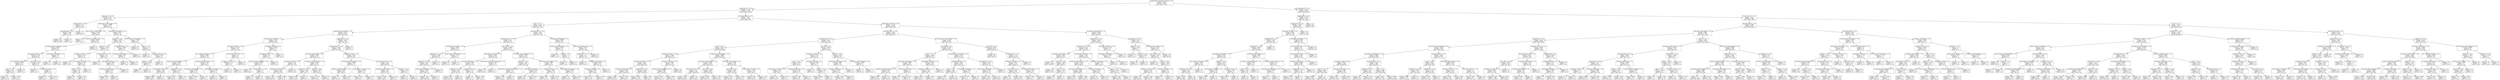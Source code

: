 digraph Tree {
node [shape=box] ;
0 [label="marital-status= Married-civ-spouse <= 0.5\nentropy = 0.7964\nsamples = 32562\nvalue = [24721, 7841]"] ;
1 [label="capital-gain=0 <= 0.5\nentropy = 0.3483\nsamples = 17586\nvalue = [16437, 1149]"] ;
0 -> 1 [labeldistance=2.5, labelangle=45, headlabel="True"] ;
2 [label="capital-gain=1 <= 0.5\nentropy = 0.6987\nsamples = 371\nvalue = [70, 301]"] ;
1 -> 2 ;
3 [label="capital-gain=6 <= 0.5\nentropy = 0.172\nsamples = 234\nvalue = [6, 228]"] ;
2 -> 3 ;
4 [label="relationship=NA <= 0.5\nentropy = 0.0405\nsamples = 229\nvalue = [1, 228]"] ;
3 -> 4 ;
5 [label="entropy = 0.0\nsamples = 228\nvalue = [0, 228]"] ;
4 -> 5 ;
6 [label="entropy = 0.0\nsamples = 1\nvalue = [1, 0]"] ;
4 -> 6 ;
7 [label="entropy = 0.0\nsamples = 5\nvalue = [5, 0]"] ;
3 -> 7 ;
8 [label="relationship= Not-in-family <= 0.5\nentropy = 0.9969\nsamples = 137\nvalue = [64, 73]"] ;
2 -> 8 ;
9 [label="native-country= United-States <= 0.5\nentropy = 0.9652\nsamples = 64\nvalue = [39, 25]"] ;
8 -> 9 ;
10 [label="entropy = 0.0\nsamples = 5\nvalue = [0, 5]"] ;
9 -> 10 ;
11 [label="workclass= Self-emp-not-inc <= 0.5\nentropy = 0.9238\nsamples = 59\nvalue = [39, 20]"] ;
9 -> 11 ;
12 [label="occupation= Exec-managerial <= 0.5\nentropy = 0.8524\nsamples = 54\nvalue = [39, 15]"] ;
11 -> 12 ;
13 [label="education= Masters <= 0.5\nentropy = 0.7383\nsamples = 48\nvalue = [38, 10]"] ;
12 -> 13 ;
14 [label="race= Asian-Pac-Islander <= 0.5\nentropy = 0.5436\nsamples = 40\nvalue = [35, 5]"] ;
13 -> 14 ;
15 [label="age=2 <= 0.5\nentropy = 0.4771\nsamples = 39\nvalue = [35, 4]"] ;
14 -> 15 ;
16 [label="entropy = 0.0\nsamples = 21\nvalue = [21, 0]"] ;
15 -> 16 ;
17 [label="entropy = 0.7642\nsamples = 18\nvalue = [14, 4]"] ;
15 -> 17 ;
18 [label="entropy = 0.0\nsamples = 1\nvalue = [0, 1]"] ;
14 -> 18 ;
19 [label="race= White <= 0.5\nentropy = 0.9544\nsamples = 8\nvalue = [3, 5]"] ;
13 -> 19 ;
20 [label="entropy = 0.0\nsamples = 2\nvalue = [0, 2]"] ;
19 -> 20 ;
21 [label="workclass= Local-gov <= 0.5\nentropy = 1.0\nsamples = 6\nvalue = [3, 3]"] ;
19 -> 21 ;
22 [label="entropy = 0.0\nsamples = 2\nvalue = [2, 0]"] ;
21 -> 22 ;
23 [label="entropy = 0.8113\nsamples = 4\nvalue = [1, 3]"] ;
21 -> 23 ;
24 [label="relationship= Unmarried <= 0.5\nentropy = 0.65\nsamples = 6\nvalue = [1, 5]"] ;
12 -> 24 ;
25 [label="entropy = 0.0\nsamples = 1\nvalue = [1, 0]"] ;
24 -> 25 ;
26 [label="entropy = 0.0\nsamples = 5\nvalue = [0, 5]"] ;
24 -> 26 ;
27 [label="entropy = 0.0\nsamples = 5\nvalue = [0, 5]"] ;
11 -> 27 ;
28 [label="occupation= Adm-clerical <= 0.5\nentropy = 0.9272\nsamples = 73\nvalue = [25, 48]"] ;
8 -> 28 ;
29 [label="fnlwgt=0 <= 0.5\nentropy = 0.8366\nsamples = 60\nvalue = [16, 44]"] ;
28 -> 29 ;
30 [label="fnlwgt=2 <= 0.5\nentropy = 0.7444\nsamples = 52\nvalue = [11, 41]"] ;
29 -> 30 ;
31 [label="workclass= Private <= 0.5\nentropy = 0.5714\nsamples = 37\nvalue = [5, 32]"] ;
30 -> 31 ;
32 [label="entropy = 0.0\nsamples = 12\nvalue = [0, 12]"] ;
31 -> 32 ;
33 [label="native-country= England <= 0.5\nentropy = 0.7219\nsamples = 25\nvalue = [5, 20]"] ;
31 -> 33 ;
34 [label="fnlwgt=1 <= 0.5\nentropy = 0.65\nsamples = 24\nvalue = [4, 20]"] ;
33 -> 34 ;
35 [label="entropy = 0.0\nsamples = 5\nvalue = [0, 5]"] ;
34 -> 35 ;
36 [label="entropy = 0.7425\nsamples = 19\nvalue = [4, 15]"] ;
34 -> 36 ;
37 [label="entropy = 0.0\nsamples = 1\nvalue = [1, 0]"] ;
33 -> 37 ;
38 [label="education-num=2 <= 0.5\nentropy = 0.971\nsamples = 15\nvalue = [6, 9]"] ;
30 -> 38 ;
39 [label="entropy = 0.0\nsamples = 2\nvalue = [2, 0]"] ;
38 -> 39 ;
40 [label="education= Bachelors <= 0.5\nentropy = 0.8905\nsamples = 13\nvalue = [4, 9]"] ;
38 -> 40 ;
41 [label="workclass= Self-emp-not-inc <= 0.5\nentropy = 0.684\nsamples = 11\nvalue = [2, 9]"] ;
40 -> 41 ;
42 [label="entropy = 0.469\nsamples = 10\nvalue = [1, 9]"] ;
41 -> 42 ;
43 [label="entropy = 0.0\nsamples = 1\nvalue = [1, 0]"] ;
41 -> 43 ;
44 [label="entropy = 0.0\nsamples = 2\nvalue = [2, 0]"] ;
40 -> 44 ;
45 [label="occupation= Sales <= 0.5\nentropy = 0.9544\nsamples = 8\nvalue = [5, 3]"] ;
29 -> 45 ;
46 [label="education= Some-college <= 0.5\nentropy = 0.65\nsamples = 6\nvalue = [5, 1]"] ;
45 -> 46 ;
47 [label="entropy = 0.0\nsamples = 5\nvalue = [5, 0]"] ;
46 -> 47 ;
48 [label="entropy = 0.0\nsamples = 1\nvalue = [0, 1]"] ;
46 -> 48 ;
49 [label="entropy = 0.0\nsamples = 2\nvalue = [0, 2]"] ;
45 -> 49 ;
50 [label="marital-status= Never-married <= 0.5\nentropy = 0.8905\nsamples = 13\nvalue = [9, 4]"] ;
28 -> 50 ;
51 [label="entropy = 0.0\nsamples = 5\nvalue = [5, 0]"] ;
50 -> 51 ;
52 [label="age=1 <= 0.5\nentropy = 1.0\nsamples = 8\nvalue = [4, 4]"] ;
50 -> 52 ;
53 [label="entropy = 0.0\nsamples = 2\nvalue = [2, 0]"] ;
52 -> 53 ;
54 [label="hours-per-week=0 <= 0.5\nentropy = 0.9183\nsamples = 6\nvalue = [2, 4]"] ;
52 -> 54 ;
55 [label="fnlwgt=1 <= 0.5\nentropy = 0.9183\nsamples = 3\nvalue = [2, 1]"] ;
54 -> 55 ;
56 [label="entropy = 0.0\nsamples = 1\nvalue = [0, 1]"] ;
55 -> 56 ;
57 [label="entropy = 0.0\nsamples = 2\nvalue = [2, 0]"] ;
55 -> 57 ;
58 [label="entropy = 0.0\nsamples = 3\nvalue = [0, 3]"] ;
54 -> 58 ;
59 [label="hours-per-week=0 <= 0.5\nentropy = 0.2832\nsamples = 17215\nvalue = [16367, 848]"] ;
1 -> 59 ;
60 [label="age=2 <= 0.5\nentropy = 0.6221\nsamples = 2265\nvalue = [1914, 351]"] ;
59 -> 60 ;
61 [label="relationship= Not-in-family <= 0.5\nentropy = 0.4879\nsamples = 1565\nvalue = [1399, 166]"] ;
60 -> 61 ;
62 [label="marital-status= Widowed <= 0.5\nentropy = 0.2591\nsamples = 549\nvalue = [525, 24]"] ;
61 -> 62 ;
63 [label="education= Masters <= 0.5\nentropy = 0.2216\nsamples = 534\nvalue = [515, 19]"] ;
62 -> 63 ;
64 [label="race= Asian-Pac-Islander <= 0.5\nentropy = 0.1869\nsamples = 526\nvalue = [511, 15]"] ;
63 -> 64 ;
65 [label="occupation= Exec-managerial <= 0.5\nentropy = 0.1509\nsamples = 507\nvalue = [496, 11]"] ;
64 -> 65 ;
66 [label="native-country= Italy <= 0.5\nentropy = 0.1022\nsamples = 450\nvalue = [444, 6]"] ;
65 -> 66 ;
67 [label="entropy = 0.0882\nsamples = 449\nvalue = [444, 5]"] ;
66 -> 67 ;
68 [label="entropy = 0.0\nsamples = 1\nvalue = [0, 1]"] ;
66 -> 68 ;
69 [label="capital-loss=4 <= 0.5\nentropy = 0.4288\nsamples = 57\nvalue = [52, 5]"] ;
65 -> 69 ;
70 [label="entropy = 0.3712\nsamples = 56\nvalue = [52, 4]"] ;
69 -> 70 ;
71 [label="entropy = 0.0\nsamples = 1\nvalue = [0, 1]"] ;
69 -> 71 ;
72 [label="workclass= Self-emp-not-inc <= 0.5\nentropy = 0.7425\nsamples = 19\nvalue = [15, 4]"] ;
64 -> 72 ;
73 [label="occupation= Prof-specialty <= 0.5\nentropy = 0.5436\nsamples = 16\nvalue = [14, 2]"] ;
72 -> 73 ;
74 [label="entropy = 0.3534\nsamples = 15\nvalue = [14, 1]"] ;
73 -> 74 ;
75 [label="entropy = 0.0\nsamples = 1\nvalue = [0, 1]"] ;
73 -> 75 ;
76 [label="relationship= Own-child <= 0.5\nentropy = 0.9183\nsamples = 3\nvalue = [1, 2]"] ;
72 -> 76 ;
77 [label="entropy = 0.0\nsamples = 2\nvalue = [0, 2]"] ;
76 -> 77 ;
78 [label="entropy = 0.0\nsamples = 1\nvalue = [1, 0]"] ;
76 -> 78 ;
79 [label="marital-status= Divorced <= 0.5\nentropy = 1.0\nsamples = 8\nvalue = [4, 4]"] ;
63 -> 79 ;
80 [label="occupation= Sales <= 0.5\nentropy = 0.7219\nsamples = 5\nvalue = [4, 1]"] ;
79 -> 80 ;
81 [label="entropy = 0.0\nsamples = 4\nvalue = [4, 0]"] ;
80 -> 81 ;
82 [label="entropy = 0.0\nsamples = 1\nvalue = [0, 1]"] ;
80 -> 82 ;
83 [label="entropy = 0.0\nsamples = 3\nvalue = [0, 3]"] ;
79 -> 83 ;
84 [label="education= Bachelors <= 0.5\nentropy = 0.9183\nsamples = 15\nvalue = [10, 5]"] ;
62 -> 84 ;
85 [label="occupation= Sales <= 0.5\nentropy = 0.65\nsamples = 12\nvalue = [10, 2]"] ;
84 -> 85 ;
86 [label="occupation= Exec-managerial <= 0.5\nentropy = 0.4395\nsamples = 11\nvalue = [10, 1]"] ;
85 -> 86 ;
87 [label="entropy = 0.0\nsamples = 9\nvalue = [9, 0]"] ;
86 -> 87 ;
88 [label="education-num=2 <= 0.5\nentropy = 1.0\nsamples = 2\nvalue = [1, 1]"] ;
86 -> 88 ;
89 [label="entropy = 0.0\nsamples = 1\nvalue = [0, 1]"] ;
88 -> 89 ;
90 [label="entropy = 0.0\nsamples = 1\nvalue = [1, 0]"] ;
88 -> 90 ;
91 [label="entropy = 0.0\nsamples = 1\nvalue = [0, 1]"] ;
85 -> 91 ;
92 [label="entropy = 0.0\nsamples = 3\nvalue = [0, 3]"] ;
84 -> 92 ;
93 [label="capital-loss=5 <= 0.5\nentropy = 0.5836\nsamples = 1016\nvalue = [874, 142]"] ;
61 -> 93 ;
94 [label="education-num=1 <= 0.5\nentropy = 0.5678\nsamples = 1009\nvalue = [874, 135]"] ;
93 -> 94 ;
95 [label="education= Some-college <= 0.5\nentropy = 0.658\nsamples = 670\nvalue = [556, 114]"] ;
94 -> 95 ;
96 [label="workclass= State-gov <= 0.5\nentropy = 0.744\nsamples = 478\nvalue = [377, 101]"] ;
95 -> 96 ;
97 [label="education= Doctorate <= 0.5\nentropy = 0.7646\nsamples = 454\nvalue = [353, 101]"] ;
96 -> 97 ;
98 [label="entropy = 0.7416\nsamples = 438\nvalue = [346, 92]"] ;
97 -> 98 ;
99 [label="entropy = 0.9887\nsamples = 16\nvalue = [7, 9]"] ;
97 -> 99 ;
100 [label="entropy = 0.0\nsamples = 24\nvalue = [24, 0]"] ;
96 -> 100 ;
101 [label="occupation= Exec-managerial <= 0.5\nentropy = 0.3573\nsamples = 192\nvalue = [179, 13]"] ;
95 -> 101 ;
102 [label="capital-loss=4 <= 0.5\nentropy = 0.2592\nsamples = 160\nvalue = [153, 7]"] ;
101 -> 102 ;
103 [label="entropy = 0.2318\nsamples = 159\nvalue = [153, 6]"] ;
102 -> 103 ;
104 [label="entropy = 0.0\nsamples = 1\nvalue = [0, 1]"] ;
102 -> 104 ;
105 [label="fnlwgt=4 <= 0.5\nentropy = 0.6962\nsamples = 32\nvalue = [26, 6]"] ;
101 -> 105 ;
106 [label="entropy = 0.6374\nsamples = 31\nvalue = [26, 5]"] ;
105 -> 106 ;
107 [label="entropy = 0.0\nsamples = 1\nvalue = [0, 1]"] ;
105 -> 107 ;
108 [label="workclass= Private <= 0.5\nentropy = 0.3351\nsamples = 339\nvalue = [318, 21]"] ;
94 -> 108 ;
109 [label="occupation= Exec-managerial <= 0.5\nentropy = 0.5965\nsamples = 76\nvalue = [65, 11]"] ;
108 -> 109 ;
110 [label="workclass= Self-emp-not-inc <= 0.5\nentropy = 0.4489\nsamples = 64\nvalue = [58, 6]"] ;
109 -> 110 ;
111 [label="entropy = 0.0\nsamples = 27\nvalue = [27, 0]"] ;
110 -> 111 ;
112 [label="entropy = 0.6395\nsamples = 37\nvalue = [31, 6]"] ;
110 -> 112 ;
113 [label="marital-status= Divorced <= 0.5\nentropy = 0.9799\nsamples = 12\nvalue = [7, 5]"] ;
109 -> 113 ;
114 [label="entropy = 0.8113\nsamples = 8\nvalue = [6, 2]"] ;
113 -> 114 ;
115 [label="entropy = 0.8113\nsamples = 4\nvalue = [1, 3]"] ;
113 -> 115 ;
116 [label="native-country=NA <= 0.5\nentropy = 0.2332\nsamples = 263\nvalue = [253, 10]"] ;
108 -> 116 ;
117 [label="occupation= Prof-specialty <= 0.5\nentropy = 0.217\nsamples = 260\nvalue = [251, 9]"] ;
116 -> 117 ;
118 [label="entropy = 0.2006\nsamples = 256\nvalue = [248, 8]"] ;
117 -> 118 ;
119 [label="entropy = 0.8113\nsamples = 4\nvalue = [3, 1]"] ;
117 -> 119 ;
120 [label="fnlwgt=1 <= 0.5\nentropy = 0.9183\nsamples = 3\nvalue = [2, 1]"] ;
116 -> 120 ;
121 [label="entropy = 0.0\nsamples = 2\nvalue = [2, 0]"] ;
120 -> 121 ;
122 [label="entropy = 0.0\nsamples = 1\nvalue = [0, 1]"] ;
120 -> 122 ;
123 [label="entropy = 0.0\nsamples = 7\nvalue = [0, 7]"] ;
93 -> 123 ;
124 [label="education-num=3 <= 0.5\nentropy = 0.8331\nsamples = 700\nvalue = [515, 185]"] ;
60 -> 124 ;
125 [label="education-num=2 <= 0.5\nentropy = 0.7814\nsamples = 651\nvalue = [500, 151]"] ;
124 -> 125 ;
126 [label="occupation= Tech-support <= 0.5\nentropy = 0.5202\nsamples = 214\nvalue = [189, 25]"] ;
125 -> 126 ;
127 [label="capital-loss=5 <= 0.5\nentropy = 0.4839\nsamples = 210\nvalue = [188, 22]"] ;
126 -> 127 ;
128 [label="capital-loss=4 <= 0.5\nentropy = 0.4567\nsamples = 208\nvalue = [188, 20]"] ;
127 -> 128 ;
129 [label="native-country= England <= 0.5\nentropy = 0.4424\nsamples = 207\nvalue = [188, 19]"] ;
128 -> 129 ;
130 [label="entropy = 0.4277\nsamples = 206\nvalue = [188, 18]"] ;
129 -> 130 ;
131 [label="entropy = 0.0\nsamples = 1\nvalue = [0, 1]"] ;
129 -> 131 ;
132 [label="entropy = 0.0\nsamples = 1\nvalue = [0, 1]"] ;
128 -> 132 ;
133 [label="entropy = 0.0\nsamples = 2\nvalue = [0, 2]"] ;
127 -> 133 ;
134 [label="marital-status= Never-married <= 0.5\nentropy = 0.8113\nsamples = 4\nvalue = [1, 3]"] ;
126 -> 134 ;
135 [label="entropy = 0.0\nsamples = 3\nvalue = [0, 3]"] ;
134 -> 135 ;
136 [label="entropy = 0.0\nsamples = 1\nvalue = [1, 0]"] ;
134 -> 136 ;
137 [label="sex= Female <= 0.5\nentropy = 0.8666\nsamples = 437\nvalue = [311, 126]"] ;
125 -> 137 ;
138 [label="relationship= Own-child <= 0.5\nentropy = 0.9447\nsamples = 229\nvalue = [146, 83]"] ;
137 -> 138 ;
139 [label="workclass= Federal-gov <= 0.5\nentropy = 0.9615\nsamples = 213\nvalue = [131, 82]"] ;
138 -> 139 ;
140 [label="capital-loss=5 <= 0.5\nentropy = 0.9453\nsamples = 201\nvalue = [128, 73]"] ;
139 -> 140 ;
141 [label="entropy = 0.9372\nsamples = 198\nvalue = [128, 70]"] ;
140 -> 141 ;
142 [label="entropy = 0.0\nsamples = 3\nvalue = [0, 3]"] ;
140 -> 142 ;
143 [label="capital-loss=0 <= 0.5\nentropy = 0.8113\nsamples = 12\nvalue = [3, 9]"] ;
139 -> 143 ;
144 [label="entropy = 0.0\nsamples = 2\nvalue = [2, 0]"] ;
143 -> 144 ;
145 [label="entropy = 0.469\nsamples = 10\nvalue = [1, 9]"] ;
143 -> 145 ;
146 [label="marital-status= Married-spouse-absent <= 0.5\nentropy = 0.3373\nsamples = 16\nvalue = [15, 1]"] ;
138 -> 146 ;
147 [label="entropy = 0.0\nsamples = 15\nvalue = [15, 0]"] ;
146 -> 147 ;
148 [label="entropy = 0.0\nsamples = 1\nvalue = [0, 1]"] ;
146 -> 148 ;
149 [label="occupation= Exec-managerial <= 0.5\nentropy = 0.7352\nsamples = 208\nvalue = [165, 43]"] ;
137 -> 149 ;
150 [label="fnlwgt=0 <= 0.5\nentropy = 0.6447\nsamples = 146\nvalue = [122, 24]"] ;
149 -> 150 ;
151 [label="marital-status= Married-spouse-absent <= 0.5\nentropy = 0.715\nsamples = 117\nvalue = [94, 23]"] ;
150 -> 151 ;
152 [label="entropy = 0.7007\nsamples = 116\nvalue = [94, 22]"] ;
151 -> 152 ;
153 [label="entropy = 0.0\nsamples = 1\nvalue = [0, 1]"] ;
151 -> 153 ;
154 [label="workclass= Federal-gov <= 0.5\nentropy = 0.2164\nsamples = 29\nvalue = [28, 1]"] ;
150 -> 154 ;
155 [label="entropy = 0.0\nsamples = 26\nvalue = [26, 0]"] ;
154 -> 155 ;
156 [label="entropy = 0.9183\nsamples = 3\nvalue = [2, 1]"] ;
154 -> 156 ;
157 [label="education= Some-college <= 0.5\nentropy = 0.889\nsamples = 62\nvalue = [43, 19]"] ;
149 -> 157 ;
158 [label="workclass= Private <= 0.5\nentropy = 0.9881\nsamples = 39\nvalue = [22, 17]"] ;
157 -> 158 ;
159 [label="entropy = 0.65\nsamples = 18\nvalue = [15, 3]"] ;
158 -> 159 ;
160 [label="entropy = 0.9183\nsamples = 21\nvalue = [7, 14]"] ;
158 -> 160 ;
161 [label="relationship= Not-in-family <= 0.5\nentropy = 0.4262\nsamples = 23\nvalue = [21, 2]"] ;
157 -> 161 ;
162 [label="entropy = 0.0\nsamples = 10\nvalue = [10, 0]"] ;
161 -> 162 ;
163 [label="entropy = 0.6194\nsamples = 13\nvalue = [11, 2]"] ;
161 -> 163 ;
164 [label="occupation= Prof-specialty <= 0.5\nentropy = 0.8886\nsamples = 49\nvalue = [15, 34]"] ;
124 -> 164 ;
165 [label="workclass= Self-emp-not-inc <= 0.5\nentropy = 0.3534\nsamples = 15\nvalue = [1, 14]"] ;
164 -> 165 ;
166 [label="entropy = 0.0\nsamples = 13\nvalue = [0, 13]"] ;
165 -> 166 ;
167 [label="fnlwgt=1 <= 0.5\nentropy = 1.0\nsamples = 2\nvalue = [1, 1]"] ;
165 -> 167 ;
168 [label="entropy = 0.0\nsamples = 1\nvalue = [1, 0]"] ;
167 -> 168 ;
169 [label="entropy = 0.0\nsamples = 1\nvalue = [0, 1]"] ;
167 -> 169 ;
170 [label="workclass= Self-emp-not-inc <= 0.5\nentropy = 0.9774\nsamples = 34\nvalue = [14, 20]"] ;
164 -> 170 ;
171 [label="capital-loss=0 <= 0.5\nentropy = 1.0\nsamples = 28\nvalue = [14, 14]"] ;
170 -> 171 ;
172 [label="entropy = 0.0\nsamples = 4\nvalue = [0, 4]"] ;
171 -> 172 ;
173 [label="workclass= Federal-gov <= 0.5\nentropy = 0.9799\nsamples = 24\nvalue = [14, 10]"] ;
171 -> 173 ;
174 [label="workclass= State-gov <= 0.5\nentropy = 0.9457\nsamples = 22\nvalue = [14, 8]"] ;
173 -> 174 ;
175 [label="entropy = 0.8113\nsamples = 16\nvalue = [12, 4]"] ;
174 -> 175 ;
176 [label="entropy = 0.9183\nsamples = 6\nvalue = [2, 4]"] ;
174 -> 176 ;
177 [label="entropy = 0.0\nsamples = 2\nvalue = [0, 2]"] ;
173 -> 177 ;
178 [label="entropy = 0.0\nsamples = 6\nvalue = [0, 6]"] ;
170 -> 178 ;
179 [label="relationship= Own-child <= 0.5\nentropy = 0.2104\nsamples = 14950\nvalue = [14453, 497]"] ;
59 -> 179 ;
180 [label="education-num=1 <= 0.5\nentropy = 0.2678\nsamples = 10332\nvalue = [9860, 472]"] ;
179 -> 180 ;
181 [label="education-num=3 <= 0.5\nentropy = 0.3558\nsamples = 5750\nvalue = [5363, 387]"] ;
180 -> 181 ;
182 [label="age=2 <= 0.5\nentropy = 0.3285\nsamples = 5624\nvalue = [5285, 339]"] ;
181 -> 182 ;
183 [label="education= Masters <= 0.5\nentropy = 0.2468\nsamples = 3781\nvalue = [3626, 155]"] ;
182 -> 183 ;
184 [label="education= Bachelors <= 0.5\nentropy = 0.2205\nsamples = 3565\nvalue = [3439, 126]"] ;
183 -> 184 ;
185 [label="workclass= Federal-gov <= 0.5\nentropy = 0.1646\nsamples = 2476\nvalue = [2416, 60]"] ;
184 -> 185 ;
186 [label="entropy = 0.1483\nsamples = 2403\nvalue = [2352, 51]"] ;
185 -> 186 ;
187 [label="entropy = 0.5387\nsamples = 73\nvalue = [64, 9]"] ;
185 -> 187 ;
188 [label="capital-loss=4 <= 0.5\nentropy = 0.3298\nsamples = 1089\nvalue = [1023, 66]"] ;
184 -> 188 ;
189 [label="entropy = 0.3137\nsamples = 1078\nvalue = [1017, 61]"] ;
188 -> 189 ;
190 [label="entropy = 0.994\nsamples = 11\nvalue = [6, 5]"] ;
188 -> 190 ;
191 [label="workclass= State-gov <= 0.5\nentropy = 0.569\nsamples = 216\nvalue = [187, 29]"] ;
183 -> 191 ;
192 [label="occupation= Exec-managerial <= 0.5\nentropy = 0.6306\nsamples = 183\nvalue = [154, 29]"] ;
191 -> 192 ;
193 [label="entropy = 0.5167\nsamples = 147\nvalue = [130, 17]"] ;
192 -> 193 ;
194 [label="entropy = 0.9183\nsamples = 36\nvalue = [24, 12]"] ;
192 -> 194 ;
195 [label="entropy = 0.0\nsamples = 33\nvalue = [33, 0]"] ;
191 -> 195 ;
196 [label="occupation= Exec-managerial <= 0.5\nentropy = 0.4685\nsamples = 1843\nvalue = [1659, 184]"] ;
182 -> 196 ;
197 [label="occupation= Prof-specialty <= 0.5\nentropy = 0.4039\nsamples = 1553\nvalue = [1428, 125]"] ;
196 -> 197 ;
198 [label="education-num=0 <= 0.5\nentropy = 0.317\nsamples = 1150\nvalue = [1084, 66]"] ;
197 -> 198 ;
199 [label="entropy = 0.3478\nsamples = 1012\nvalue = [946, 66]"] ;
198 -> 199 ;
200 [label="entropy = 0.0\nsamples = 138\nvalue = [138, 0]"] ;
198 -> 200 ;
201 [label="sex= Male <= 0.5\nentropy = 0.6008\nsamples = 403\nvalue = [344, 59]"] ;
197 -> 201 ;
202 [label="entropy = 0.4997\nsamples = 282\nvalue = [251, 31]"] ;
201 -> 202 ;
203 [label="entropy = 0.7805\nsamples = 121\nvalue = [93, 28]"] ;
201 -> 203 ;
204 [label="education= Some-college <= 0.5\nentropy = 0.7288\nsamples = 290\nvalue = [231, 59]"] ;
196 -> 204 ;
205 [label="sex= Male <= 0.5\nentropy = 0.8461\nsamples = 183\nvalue = [133, 50]"] ;
204 -> 205 ;
206 [label="entropy = 0.7181\nsamples = 106\nvalue = [85, 21]"] ;
205 -> 206 ;
207 [label="entropy = 0.9556\nsamples = 77\nvalue = [48, 29]"] ;
205 -> 207 ;
208 [label="marital-status= Divorced <= 0.5\nentropy = 0.4165\nsamples = 107\nvalue = [98, 9]"] ;
204 -> 208 ;
209 [label="entropy = 0.684\nsamples = 44\nvalue = [36, 8]"] ;
208 -> 209 ;
210 [label="entropy = 0.1176\nsamples = 63\nvalue = [62, 1]"] ;
208 -> 210 ;
211 [label="sex= Male <= 0.5\nentropy = 0.9587\nsamples = 126\nvalue = [78, 48]"] ;
181 -> 211 ;
212 [label="workclass= State-gov <= 0.5\nentropy = 0.7793\nsamples = 65\nvalue = [50, 15]"] ;
211 -> 212 ;
213 [label="age=2 <= 0.5\nentropy = 0.6122\nsamples = 53\nvalue = [45, 8]"] ;
212 -> 213 ;
214 [label="marital-status= Divorced <= 0.5\nentropy = 0.2423\nsamples = 25\nvalue = [24, 1]"] ;
213 -> 214 ;
215 [label="entropy = 0.0\nsamples = 18\nvalue = [18, 0]"] ;
214 -> 215 ;
216 [label="entropy = 0.5917\nsamples = 7\nvalue = [6, 1]"] ;
214 -> 216 ;
217 [label="workclass= Federal-gov <= 0.5\nentropy = 0.8113\nsamples = 28\nvalue = [21, 7]"] ;
213 -> 217 ;
218 [label="entropy = 0.7063\nsamples = 26\nvalue = [21, 5]"] ;
217 -> 218 ;
219 [label="entropy = 0.0\nsamples = 2\nvalue = [0, 2]"] ;
217 -> 219 ;
220 [label="education= Doctorate <= 0.5\nentropy = 0.9799\nsamples = 12\nvalue = [5, 7]"] ;
212 -> 220 ;
221 [label="entropy = 0.0\nsamples = 3\nvalue = [3, 0]"] ;
220 -> 221 ;
222 [label="fnlwgt=4 <= 0.5\nentropy = 0.7642\nsamples = 9\nvalue = [2, 7]"] ;
220 -> 222 ;
223 [label="entropy = 0.5436\nsamples = 8\nvalue = [1, 7]"] ;
222 -> 223 ;
224 [label="entropy = 0.0\nsamples = 1\nvalue = [1, 0]"] ;
222 -> 224 ;
225 [label="fnlwgt=2 <= 0.5\nentropy = 0.9951\nsamples = 61\nvalue = [28, 33]"] ;
211 -> 225 ;
226 [label="occupation= Adm-clerical <= 0.5\nentropy = 0.9687\nsamples = 53\nvalue = [21, 32]"] ;
225 -> 226 ;
227 [label="workclass= State-gov <= 0.5\nentropy = 0.9526\nsamples = 51\nvalue = [19, 32]"] ;
226 -> 227 ;
228 [label="entropy = 0.9313\nsamples = 49\nvalue = [17, 32]"] ;
227 -> 228 ;
229 [label="entropy = 0.0\nsamples = 2\nvalue = [2, 0]"] ;
227 -> 229 ;
230 [label="entropy = 0.0\nsamples = 2\nvalue = [2, 0]"] ;
226 -> 230 ;
231 [label="occupation= Exec-managerial <= 0.5\nentropy = 0.5436\nsamples = 8\nvalue = [7, 1]"] ;
225 -> 231 ;
232 [label="entropy = 0.0\nsamples = 7\nvalue = [7, 0]"] ;
231 -> 232 ;
233 [label="entropy = 0.0\nsamples = 1\nvalue = [0, 1]"] ;
231 -> 233 ;
234 [label="marital-status= Never-married <= 0.5\nentropy = 0.1332\nsamples = 4582\nvalue = [4497, 85]"] ;
180 -> 234 ;
235 [label="sex= Female <= 0.5\nentropy = 0.1808\nsamples = 2561\nvalue = [2491, 70]"] ;
234 -> 235 ;
236 [label="age=1 <= 0.5\nentropy = 0.2843\nsamples = 828\nvalue = [787, 41]"] ;
235 -> 236 ;
237 [label="occupation= Tech-support <= 0.5\nentropy = 0.3623\nsamples = 478\nvalue = [445, 33]"] ;
236 -> 237 ;
238 [label="occupation= Machine-op-inspct <= 0.5\nentropy = 0.3414\nsamples = 472\nvalue = [442, 30]"] ;
237 -> 238 ;
239 [label="entropy = 0.3669\nsamples = 427\nvalue = [397, 30]"] ;
238 -> 239 ;
240 [label="entropy = 0.0\nsamples = 45\nvalue = [45, 0]"] ;
238 -> 240 ;
241 [label="marital-status= Divorced <= 0.5\nentropy = 1.0\nsamples = 6\nvalue = [3, 3]"] ;
237 -> 241 ;
242 [label="entropy = 0.0\nsamples = 2\nvalue = [2, 0]"] ;
241 -> 242 ;
243 [label="entropy = 0.8113\nsamples = 4\nvalue = [1, 3]"] ;
241 -> 243 ;
244 [label="relationship= Husband <= 0.5\nentropy = 0.1572\nsamples = 350\nvalue = [342, 8]"] ;
236 -> 244 ;
245 [label="workclass= Local-gov <= 0.5\nentropy = 0.1418\nsamples = 349\nvalue = [342, 7]"] ;
244 -> 245 ;
246 [label="entropy = 0.1119\nsamples = 335\nvalue = [330, 5]"] ;
245 -> 246 ;
247 [label="entropy = 0.5917\nsamples = 14\nvalue = [12, 2]"] ;
245 -> 247 ;
248 [label="entropy = 0.0\nsamples = 1\nvalue = [0, 1]"] ;
244 -> 248 ;
249 [label="occupation= Exec-managerial <= 0.5\nentropy = 0.1227\nsamples = 1733\nvalue = [1704, 29]"] ;
235 -> 249 ;
250 [label="relationship= Wife <= 0.5\nentropy = 0.0929\nsamples = 1601\nvalue = [1582, 19]"] ;
249 -> 250 ;
251 [label="age=1 <= 0.5\nentropy = 0.0851\nsamples = 1595\nvalue = [1578, 17]"] ;
250 -> 251 ;
252 [label="entropy = 0.1171\nsamples = 1077\nvalue = [1060, 17]"] ;
251 -> 252 ;
253 [label="entropy = 0.0\nsamples = 518\nvalue = [518, 0]"] ;
251 -> 253 ;
254 [label="occupation= Craft-repair <= 0.5\nentropy = 0.9183\nsamples = 6\nvalue = [4, 2]"] ;
250 -> 254 ;
255 [label="entropy = 0.7219\nsamples = 5\nvalue = [4, 1]"] ;
254 -> 255 ;
256 [label="entropy = 0.0\nsamples = 1\nvalue = [0, 1]"] ;
254 -> 256 ;
257 [label="capital-loss=4 <= 0.5\nentropy = 0.3871\nsamples = 132\nvalue = [122, 10]"] ;
249 -> 257 ;
258 [label="marital-status= Separated <= 0.5\nentropy = 0.3611\nsamples = 131\nvalue = [122, 9]"] ;
257 -> 258 ;
259 [label="entropy = 0.396\nsamples = 115\nvalue = [106, 9]"] ;
258 -> 259 ;
260 [label="entropy = 0.0\nsamples = 16\nvalue = [16, 0]"] ;
258 -> 260 ;
261 [label="entropy = 0.0\nsamples = 1\nvalue = [0, 1]"] ;
257 -> 261 ;
262 [label="sex= Male <= 0.5\nentropy = 0.0632\nsamples = 2021\nvalue = [2006, 15]"] ;
234 -> 262 ;
263 [label="entropy = 0.0\nsamples = 907\nvalue = [907, 0]"] ;
262 -> 263 ;
264 [label="capital-loss=5 <= 0.5\nentropy = 0.103\nsamples = 1114\nvalue = [1099, 15]"] ;
262 -> 264 ;
265 [label="workclass= State-gov <= 0.5\nentropy = 0.0974\nsamples = 1113\nvalue = [1099, 14]"] ;
264 -> 265 ;
266 [label="race= White <= 0.5\nentropy = 0.087\nsamples = 1097\nvalue = [1085, 12]"] ;
265 -> 266 ;
267 [label="entropy = 0.0\nsamples = 214\nvalue = [214, 0]"] ;
266 -> 267 ;
268 [label="entropy = 0.1037\nsamples = 883\nvalue = [871, 12]"] ;
266 -> 268 ;
269 [label="race= Amer-Indian-Eskimo <= 0.5\nentropy = 0.5436\nsamples = 16\nvalue = [14, 2]"] ;
265 -> 269 ;
270 [label="entropy = 0.3534\nsamples = 15\nvalue = [14, 1]"] ;
269 -> 270 ;
271 [label="entropy = 0.0\nsamples = 1\nvalue = [0, 1]"] ;
269 -> 271 ;
272 [label="entropy = 0.0\nsamples = 1\nvalue = [0, 1]"] ;
264 -> 272 ;
273 [label="occupation= Prof-specialty <= 0.5\nentropy = 0.0485\nsamples = 4618\nvalue = [4593, 25]"] ;
179 -> 273 ;
274 [label="capital-loss=4 <= 0.5\nentropy = 0.0351\nsamples = 4346\nvalue = [4330, 16]"] ;
273 -> 274 ;
275 [label="education-num=2 <= 0.5\nentropy = 0.0314\nsamples = 4336\nvalue = [4322, 14]"] ;
274 -> 275 ;
276 [label="occupation= Adm-clerical <= 0.5\nentropy = 0.0057\nsamples = 2223\nvalue = [2222, 1]"] ;
275 -> 276 ;
277 [label="entropy = 0.0\nsamples = 1956\nvalue = [1956, 0]"] ;
276 -> 277 ;
278 [label="fnlwgt=1 <= 0.5\nentropy = 0.0356\nsamples = 267\nvalue = [266, 1]"] ;
276 -> 278 ;
279 [label="entropy = 0.0\nsamples = 153\nvalue = [153, 0]"] ;
278 -> 279 ;
280 [label="age=1 <= 0.5\nentropy = 0.0725\nsamples = 114\nvalue = [113, 1]"] ;
278 -> 280 ;
281 [label="entropy = 0.0\nsamples = 37\nvalue = [37, 0]"] ;
280 -> 281 ;
282 [label="entropy = 0.1\nsamples = 77\nvalue = [76, 1]"] ;
280 -> 282 ;
283 [label="marital-status= Divorced <= 0.5\nentropy = 0.054\nsamples = 2113\nvalue = [2100, 13]"] ;
275 -> 283 ;
284 [label="occupation= Protective-serv <= 0.5\nentropy = 0.0376\nsamples = 2002\nvalue = [1994, 8]"] ;
283 -> 284 ;
285 [label="education= Some-college <= 0.5\nentropy = 0.0299\nsamples = 1964\nvalue = [1958, 6]"] ;
284 -> 285 ;
286 [label="entropy = 0.078\nsamples = 522\nvalue = [517, 5]"] ;
285 -> 286 ;
287 [label="entropy = 0.0083\nsamples = 1442\nvalue = [1441, 1]"] ;
285 -> 287 ;
288 [label="workclass= Local-gov <= 0.5\nentropy = 0.2975\nsamples = 38\nvalue = [36, 2]"] ;
284 -> 288 ;
289 [label="entropy = 0.0\nsamples = 24\nvalue = [24, 0]"] ;
288 -> 289 ;
290 [label="entropy = 0.5917\nsamples = 14\nvalue = [12, 2]"] ;
288 -> 290 ;
291 [label="workclass= Self-emp-inc <= 0.5\nentropy = 0.265\nsamples = 111\nvalue = [106, 5]"] ;
283 -> 291 ;
292 [label="age=3 <= 0.5\nentropy = 0.2254\nsamples = 110\nvalue = [106, 4]"] ;
291 -> 292 ;
293 [label="entropy = 0.1831\nsamples = 108\nvalue = [105, 3]"] ;
292 -> 293 ;
294 [label="entropy = 1.0\nsamples = 2\nvalue = [1, 1]"] ;
292 -> 294 ;
295 [label="entropy = 0.0\nsamples = 1\nvalue = [0, 1]"] ;
291 -> 295 ;
296 [label="education= Bachelors <= 0.5\nentropy = 0.7219\nsamples = 10\nvalue = [8, 2]"] ;
274 -> 296 ;
297 [label="occupation= Craft-repair <= 0.5\nentropy = 0.5033\nsamples = 9\nvalue = [8, 1]"] ;
296 -> 297 ;
298 [label="entropy = 0.0\nsamples = 8\nvalue = [8, 0]"] ;
297 -> 298 ;
299 [label="entropy = 0.0\nsamples = 1\nvalue = [0, 1]"] ;
297 -> 299 ;
300 [label="entropy = 0.0\nsamples = 1\nvalue = [0, 1]"] ;
296 -> 300 ;
301 [label="capital-loss=0 <= 0.5\nentropy = 0.2097\nsamples = 272\nvalue = [263, 9]"] ;
273 -> 301 ;
302 [label="fnlwgt=1 <= 0.5\nentropy = 0.971\nsamples = 5\nvalue = [3, 2]"] ;
301 -> 302 ;
303 [label="entropy = 0.0\nsamples = 2\nvalue = [2, 0]"] ;
302 -> 303 ;
304 [label="sex= Male <= 0.5\nentropy = 0.9183\nsamples = 3\nvalue = [1, 2]"] ;
302 -> 304 ;
305 [label="entropy = 0.0\nsamples = 2\nvalue = [0, 2]"] ;
304 -> 305 ;
306 [label="entropy = 0.0\nsamples = 1\nvalue = [1, 0]"] ;
304 -> 306 ;
307 [label="education= Some-college <= 0.5\nentropy = 0.1751\nsamples = 267\nvalue = [260, 7]"] ;
301 -> 307 ;
308 [label="race= White <= 0.5\nentropy = 0.2164\nsamples = 203\nvalue = [196, 7]"] ;
307 -> 308 ;
309 [label="entropy = 0.0\nsamples = 41\nvalue = [41, 0]"] ;
308 -> 309 ;
310 [label="age=2 <= 0.5\nentropy = 0.2568\nsamples = 162\nvalue = [155, 7]"] ;
308 -> 310 ;
311 [label="workclass= Private <= 0.5\nentropy = 0.2108\nsamples = 150\nvalue = [145, 5]"] ;
310 -> 311 ;
312 [label="entropy = 0.0\nsamples = 48\nvalue = [48, 0]"] ;
311 -> 312 ;
313 [label="entropy = 0.2822\nsamples = 102\nvalue = [97, 5]"] ;
311 -> 313 ;
314 [label="workclass= Local-gov <= 0.5\nentropy = 0.65\nsamples = 12\nvalue = [10, 2]"] ;
310 -> 314 ;
315 [label="entropy = 0.0\nsamples = 7\nvalue = [7, 0]"] ;
314 -> 315 ;
316 [label="entropy = 0.971\nsamples = 5\nvalue = [3, 2]"] ;
314 -> 316 ;
317 [label="entropy = 0.0\nsamples = 64\nvalue = [64, 0]"] ;
307 -> 317 ;
318 [label="capital-gain=0 <= 0.5\nentropy = 0.9918\nsamples = 14976\nvalue = [8284, 6692]"] ;
0 -> 318 [labeldistance=2.5, labelangle=-45, headlabel="False"] ;
319 [label="capital-gain=3 <= 0.5\nentropy = 0.3468\nsamples = 1278\nvalue = [83, 1195]"] ;
318 -> 319 ;
320 [label="capital-gain=19 <= 0.5\nentropy = 0.4336\nsamples = 931\nvalue = [83, 848]"] ;
319 -> 320 ;
321 [label="education= HS-grad <= 0.5\nentropy = 0.4812\nsamples = 799\nvalue = [83, 716]"] ;
320 -> 321 ;
322 [label="capital-gain=8 <= 0.5\nentropy = 0.4067\nsamples = 615\nvalue = [50, 565]"] ;
321 -> 322 ;
323 [label="capital-gain=2 <= 0.5\nentropy = 0.3962\nsamples = 613\nvalue = [48, 565]"] ;
322 -> 323 ;
324 [label="occupation= Craft-repair <= 0.5\nentropy = 0.3734\nsamples = 597\nvalue = [43, 554]"] ;
323 -> 324 ;
325 [label="native-country= Germany <= 0.5\nentropy = 0.3345\nsamples = 534\nvalue = [33, 501]"] ;
324 -> 325 ;
326 [label="education-num=3 <= 0.5\nentropy = 0.3276\nsamples = 533\nvalue = [32, 501]"] ;
325 -> 326 ;
327 [label="entropy = 0.3456\nsamples = 495\nvalue = [32, 463]"] ;
326 -> 327 ;
328 [label="entropy = 0.0\nsamples = 38\nvalue = [0, 38]"] ;
326 -> 328 ;
329 [label="entropy = 0.0\nsamples = 1\nvalue = [1, 0]"] ;
325 -> 329 ;
330 [label="fnlwgt=0 <= 0.5\nentropy = 0.6313\nsamples = 63\nvalue = [10, 53]"] ;
324 -> 330 ;
331 [label="native-country= Vietnam <= 0.5\nentropy = 0.5033\nsamples = 54\nvalue = [6, 48]"] ;
330 -> 331 ;
332 [label="entropy = 0.4508\nsamples = 53\nvalue = [5, 48]"] ;
331 -> 332 ;
333 [label="entropy = 0.0\nsamples = 1\nvalue = [1, 0]"] ;
331 -> 333 ;
334 [label="education= 10th <= 0.5\nentropy = 0.9911\nsamples = 9\nvalue = [4, 5]"] ;
330 -> 334 ;
335 [label="entropy = 0.9544\nsamples = 8\nvalue = [3, 5]"] ;
334 -> 335 ;
336 [label="entropy = 0.0\nsamples = 1\nvalue = [1, 0]"] ;
334 -> 336 ;
337 [label="education= Some-college <= 0.5\nentropy = 0.896\nsamples = 16\nvalue = [5, 11]"] ;
323 -> 337 ;
338 [label="occupation= Transport-moving <= 0.5\nentropy = 0.684\nsamples = 11\nvalue = [2, 9]"] ;
337 -> 338 ;
339 [label="age=4 <= 0.5\nentropy = 0.469\nsamples = 10\nvalue = [1, 9]"] ;
338 -> 339 ;
340 [label="entropy = 0.0\nsamples = 8\nvalue = [0, 8]"] ;
339 -> 340 ;
341 [label="entropy = 1.0\nsamples = 2\nvalue = [1, 1]"] ;
339 -> 341 ;
342 [label="entropy = 0.0\nsamples = 1\nvalue = [1, 0]"] ;
338 -> 342 ;
343 [label="occupation= Transport-moving <= 0.5\nentropy = 0.971\nsamples = 5\nvalue = [3, 2]"] ;
337 -> 343 ;
344 [label="occupation= Exec-managerial <= 0.5\nentropy = 0.8113\nsamples = 4\nvalue = [3, 1]"] ;
343 -> 344 ;
345 [label="entropy = 0.0\nsamples = 2\nvalue = [2, 0]"] ;
344 -> 345 ;
346 [label="entropy = 1.0\nsamples = 2\nvalue = [1, 1]"] ;
344 -> 346 ;
347 [label="entropy = 0.0\nsamples = 1\nvalue = [0, 1]"] ;
343 -> 347 ;
348 [label="entropy = 0.0\nsamples = 2\nvalue = [2, 0]"] ;
322 -> 348 ;
349 [label="occupation= Adm-clerical <= 0.5\nentropy = 0.6786\nsamples = 184\nvalue = [33, 151]"] ;
321 -> 349 ;
350 [label="native-country= Italy <= 0.5\nentropy = 0.71\nsamples = 170\nvalue = [33, 137]"] ;
349 -> 350 ;
351 [label="native-country= Greece <= 0.5\nentropy = 0.7001\nsamples = 169\nvalue = [32, 137]"] ;
350 -> 351 ;
352 [label="workclass= Self-emp-inc <= 0.5\nentropy = 0.6899\nsamples = 168\nvalue = [31, 137]"] ;
351 -> 352 ;
353 [label="capital-gain=4 <= 0.5\nentropy = 0.7219\nsamples = 155\nvalue = [31, 124]"] ;
352 -> 353 ;
354 [label="entropy = 0.7114\nsamples = 154\nvalue = [30, 124]"] ;
353 -> 354 ;
355 [label="entropy = 0.0\nsamples = 1\nvalue = [1, 0]"] ;
353 -> 355 ;
356 [label="entropy = 0.0\nsamples = 13\nvalue = [0, 13]"] ;
352 -> 356 ;
357 [label="entropy = 0.0\nsamples = 1\nvalue = [1, 0]"] ;
351 -> 357 ;
358 [label="entropy = 0.0\nsamples = 1\nvalue = [1, 0]"] ;
350 -> 358 ;
359 [label="entropy = 0.0\nsamples = 14\nvalue = [0, 14]"] ;
349 -> 359 ;
360 [label="entropy = 0.0\nsamples = 132\nvalue = [0, 132]"] ;
320 -> 360 ;
361 [label="entropy = 0.0\nsamples = 347\nvalue = [0, 347]"] ;
319 -> 361 ;
362 [label="education-num=1 <= 0.5\nentropy = 0.9717\nsamples = 13698\nvalue = [8201, 5497]"] ;
318 -> 362 ;
363 [label="education-num=0 <= 0.5\nentropy = 0.9999\nsamples = 8057\nvalue = [3985, 4072]"] ;
362 -> 363 ;
364 [label="education= Some-college <= 0.5\nentropy = 0.9951\nsamples = 7438\nvalue = [3412, 4026]"] ;
363 -> 364 ;
365 [label="capital-loss=3 <= 0.5\nentropy = 0.9578\nsamples = 4828\nvalue = [1833, 2995]"] ;
364 -> 365 ;
366 [label="occupation= Exec-managerial <= 0.5\nentropy = 0.9746\nsamples = 4433\nvalue = [1802, 2631]"] ;
365 -> 366 ;
367 [label="occupation= Prof-specialty <= 0.5\nentropy = 0.9929\nsamples = 3380\nvalue = [1523, 1857]"] ;
366 -> 367 ;
368 [label="occupation= Sales <= 0.5\nentropy = 0.9958\nsamples = 2024\nvalue = [1089, 935]"] ;
367 -> 368 ;
369 [label="age=2 <= 0.5\nentropy = 0.9818\nsamples = 1481\nvalue = [858, 623]"] ;
368 -> 369 ;
370 [label="entropy = 0.9409\nsamples = 844\nvalue = [542, 302]"] ;
369 -> 370 ;
371 [label="entropy = 1.0\nsamples = 637\nvalue = [316, 321]"] ;
369 -> 371 ;
372 [label="education= Assoc-acdm <= 0.5\nentropy = 0.9839\nsamples = 543\nvalue = [231, 312]"] ;
368 -> 372 ;
373 [label="entropy = 0.9721\nsamples = 490\nvalue = [197, 293]"] ;
372 -> 373 ;
374 [label="entropy = 0.9414\nsamples = 53\nvalue = [34, 19]"] ;
372 -> 374 ;
375 [label="education-num=2 <= 0.5\nentropy = 0.9044\nsamples = 1356\nvalue = [434, 922]"] ;
367 -> 375 ;
376 [label="capital-loss=0 <= 0.5\nentropy = 0.7027\nsamples = 362\nvalue = [69, 293]"] ;
375 -> 376 ;
377 [label="entropy = 0.0\nsamples = 20\nvalue = [0, 20]"] ;
376 -> 377 ;
378 [label="entropy = 0.7254\nsamples = 342\nvalue = [69, 273]"] ;
376 -> 378 ;
379 [label="age=2 <= 0.5\nentropy = 0.9485\nsamples = 994\nvalue = [365, 629]"] ;
375 -> 379 ;
380 [label="entropy = 0.9825\nsamples = 502\nvalue = [212, 290]"] ;
379 -> 380 ;
381 [label="entropy = 0.8943\nsamples = 492\nvalue = [153, 339]"] ;
379 -> 381 ;
382 [label="hours-per-week=1 <= 0.5\nentropy = 0.8341\nsamples = 1053\nvalue = [279, 774]"] ;
366 -> 382 ;
383 [label="age=2 <= 0.5\nentropy = 0.9018\nsamples = 636\nvalue = [202, 434]"] ;
382 -> 383 ;
384 [label="capital-loss=4 <= 0.5\nentropy = 0.9835\nsamples = 278\nvalue = [118, 160]"] ;
383 -> 384 ;
385 [label="entropy = 0.9861\nsamples = 274\nvalue = [118, 156]"] ;
384 -> 385 ;
386 [label="entropy = 0.0\nsamples = 4\nvalue = [0, 4]"] ;
384 -> 386 ;
387 [label="capital-loss=2 <= 0.5\nentropy = 0.786\nsamples = 358\nvalue = [84, 274]"] ;
383 -> 387 ;
388 [label="entropy = 0.7748\nsamples = 355\nvalue = [81, 274]"] ;
387 -> 388 ;
389 [label="entropy = 0.0\nsamples = 3\nvalue = [3, 0]"] ;
387 -> 389 ;
390 [label="workclass= Self-emp-not-inc <= 0.5\nentropy = 0.6901\nsamples = 417\nvalue = [77, 340]"] ;
382 -> 390 ;
391 [label="education= Masters <= 0.5\nentropy = 0.6174\nsamples = 379\nvalue = [58, 321]"] ;
390 -> 391 ;
392 [label="entropy = 0.691\nsamples = 281\nvalue = [52, 229]"] ;
391 -> 392 ;
393 [label="entropy = 0.3323\nsamples = 98\nvalue = [6, 92]"] ;
391 -> 393 ;
394 [label="education= Masters <= 0.5\nentropy = 1.0\nsamples = 38\nvalue = [19, 19]"] ;
390 -> 394 ;
395 [label="entropy = 0.9887\nsamples = 32\nvalue = [18, 14]"] ;
394 -> 395 ;
396 [label="entropy = 0.65\nsamples = 6\nvalue = [1, 5]"] ;
394 -> 396 ;
397 [label="education= Assoc-voc <= 0.5\nentropy = 0.3968\nsamples = 395\nvalue = [31, 364]"] ;
365 -> 397 ;
398 [label="education= Assoc-acdm <= 0.5\nentropy = 0.3471\nsamples = 369\nvalue = [24, 345]"] ;
397 -> 398 ;
399 [label="race= Other <= 0.5\nentropy = 0.2968\nsamples = 343\nvalue = [18, 325]"] ;
398 -> 399 ;
400 [label="workclass= Local-gov <= 0.5\nentropy = 0.2852\nsamples = 342\nvalue = [17, 325]"] ;
399 -> 400 ;
401 [label="entropy = 0.2268\nsamples = 300\nvalue = [11, 289]"] ;
400 -> 401 ;
402 [label="entropy = 0.5917\nsamples = 42\nvalue = [6, 36]"] ;
400 -> 402 ;
403 [label="entropy = 0.0\nsamples = 1\nvalue = [1, 0]"] ;
399 -> 403 ;
404 [label="occupation= Adm-clerical <= 0.5\nentropy = 0.7793\nsamples = 26\nvalue = [6, 20]"] ;
398 -> 404 ;
405 [label="occupation= Prof-specialty <= 0.5\nentropy = 0.65\nsamples = 24\nvalue = [4, 20]"] ;
404 -> 405 ;
406 [label="entropy = 0.5586\nsamples = 23\nvalue = [3, 20]"] ;
405 -> 406 ;
407 [label="entropy = 0.0\nsamples = 1\nvalue = [1, 0]"] ;
405 -> 407 ;
408 [label="entropy = 0.0\nsamples = 2\nvalue = [2, 0]"] ;
404 -> 408 ;
409 [label="occupation=NA <= 0.5\nentropy = 0.8404\nsamples = 26\nvalue = [7, 19]"] ;
397 -> 409 ;
410 [label="relationship= Wife <= 0.5\nentropy = 0.795\nsamples = 25\nvalue = [6, 19]"] ;
409 -> 410 ;
411 [label="relationship= Husband <= 0.5\nentropy = 0.8813\nsamples = 20\nvalue = [6, 14]"] ;
410 -> 411 ;
412 [label="entropy = 0.0\nsamples = 1\nvalue = [1, 0]"] ;
411 -> 412 ;
413 [label="entropy = 0.8315\nsamples = 19\nvalue = [5, 14]"] ;
411 -> 413 ;
414 [label="entropy = 0.0\nsamples = 5\nvalue = [0, 5]"] ;
410 -> 414 ;
415 [label="entropy = 0.0\nsamples = 1\nvalue = [1, 0]"] ;
409 -> 415 ;
416 [label="age=2 <= 0.5\nentropy = 0.968\nsamples = 2610\nvalue = [1579, 1031]"] ;
364 -> 416 ;
417 [label="occupation= Other-service <= 0.5\nentropy = 0.8785\nsamples = 1414\nvalue = [993, 421]"] ;
416 -> 417 ;
418 [label="hours-per-week=0 <= 0.5\nentropy = 0.8957\nsamples = 1326\nvalue = [912, 414]"] ;
417 -> 418 ;
419 [label="capital-loss=0 <= 0.5\nentropy = 0.976\nsamples = 352\nvalue = [208, 144]"] ;
418 -> 419 ;
420 [label="occupation= Sales <= 0.5\nentropy = 0.6723\nsamples = 17\nvalue = [3, 14]"] ;
419 -> 420 ;
421 [label="entropy = 0.0\nsamples = 11\nvalue = [0, 11]"] ;
420 -> 421 ;
422 [label="entropy = 1.0\nsamples = 6\nvalue = [3, 3]"] ;
420 -> 422 ;
423 [label="workclass= Self-emp-inc <= 0.5\nentropy = 0.9635\nsamples = 335\nvalue = [205, 130]"] ;
419 -> 423 ;
424 [label="entropy = 0.9449\nsamples = 306\nvalue = [195, 111]"] ;
423 -> 424 ;
425 [label="entropy = 0.9294\nsamples = 29\nvalue = [10, 19]"] ;
423 -> 425 ;
426 [label="workclass= Federal-gov <= 0.5\nentropy = 0.8516\nsamples = 974\nvalue = [704, 270]"] ;
418 -> 426 ;
427 [label="fnlwgt=0 <= 0.5\nentropy = 0.8337\nsamples = 937\nvalue = [689, 248]"] ;
426 -> 427 ;
428 [label="entropy = 0.8612\nsamples = 774\nvalue = [554, 220]"] ;
427 -> 428 ;
429 [label="entropy = 0.6618\nsamples = 163\nvalue = [135, 28]"] ;
427 -> 429 ;
430 [label="occupation= Exec-managerial <= 0.5\nentropy = 0.974\nsamples = 37\nvalue = [15, 22]"] ;
426 -> 430 ;
431 [label="entropy = 0.9972\nsamples = 32\nvalue = [15, 17]"] ;
430 -> 431 ;
432 [label="entropy = 0.0\nsamples = 5\nvalue = [0, 5]"] ;
430 -> 432 ;
433 [label="capital-loss=2 <= 0.5\nentropy = 0.4006\nsamples = 88\nvalue = [81, 7]"] ;
417 -> 433 ;
434 [label="fnlwgt=1 <= 0.5\nentropy = 0.3621\nsamples = 87\nvalue = [81, 6]"] ;
433 -> 434 ;
435 [label="age=1 <= 0.5\nentropy = 0.4508\nsamples = 53\nvalue = [48, 5]"] ;
434 -> 435 ;
436 [label="entropy = 0.0\nsamples = 7\nvalue = [7, 0]"] ;
435 -> 436 ;
437 [label="entropy = 0.496\nsamples = 46\nvalue = [41, 5]"] ;
435 -> 437 ;
438 [label="workclass= Private <= 0.5\nentropy = 0.1914\nsamples = 34\nvalue = [33, 1]"] ;
434 -> 438 ;
439 [label="entropy = 0.0\nsamples = 13\nvalue = [13, 0]"] ;
438 -> 439 ;
440 [label="entropy = 0.2762\nsamples = 21\nvalue = [20, 1]"] ;
438 -> 440 ;
441 [label="entropy = 0.0\nsamples = 1\nvalue = [0, 1]"] ;
433 -> 441 ;
442 [label="occupation= Farming-fishing <= 0.5\nentropy = 0.9997\nsamples = 1196\nvalue = [586, 610]"] ;
416 -> 442 ;
443 [label="capital-loss=3 <= 0.5\nentropy = 0.9981\nsamples = 1149\nvalue = [545, 604]"] ;
442 -> 443 ;
444 [label="workclass= Self-emp-not-inc <= 0.5\nentropy = 0.9999\nsamples = 1079\nvalue = [532, 547]"] ;
443 -> 444 ;
445 [label="occupation= Exec-managerial <= 0.5\nentropy = 0.9979\nsamples = 960\nvalue = [454, 506]"] ;
444 -> 445 ;
446 [label="entropy = 1.0\nsamples = 799\nvalue = [401, 398]"] ;
445 -> 446 ;
447 [label="entropy = 0.9141\nsamples = 161\nvalue = [53, 108]"] ;
445 -> 447 ;
448 [label="occupation= Tech-support <= 0.5\nentropy = 0.9291\nsamples = 119\nvalue = [78, 41]"] ;
444 -> 448 ;
449 [label="entropy = 0.9063\nsamples = 115\nvalue = [78, 37]"] ;
448 -> 449 ;
450 [label="entropy = 0.0\nsamples = 4\nvalue = [0, 4]"] ;
448 -> 450 ;
451 [label="occupation= Other-service <= 0.5\nentropy = 0.6924\nsamples = 70\nvalue = [13, 57]"] ;
443 -> 451 ;
452 [label="fnlwgt=3 <= 0.5\nentropy = 0.6666\nsamples = 69\nvalue = [12, 57]"] ;
451 -> 452 ;
453 [label="entropy = 0.7088\nsamples = 62\nvalue = [12, 50]"] ;
452 -> 453 ;
454 [label="entropy = 0.0\nsamples = 7\nvalue = [0, 7]"] ;
452 -> 454 ;
455 [label="entropy = 0.0\nsamples = 1\nvalue = [1, 0]"] ;
451 -> 455 ;
456 [label="capital-loss=4 <= 0.5\nentropy = 0.551\nsamples = 47\nvalue = [41, 6]"] ;
442 -> 456 ;
457 [label="workclass= Self-emp-not-inc <= 0.5\nentropy = 0.496\nsamples = 46\nvalue = [41, 5]"] ;
456 -> 457 ;
458 [label="fnlwgt=2 <= 0.5\nentropy = 0.7025\nsamples = 21\nvalue = [17, 4]"] ;
457 -> 458 ;
459 [label="entropy = 0.7871\nsamples = 17\nvalue = [13, 4]"] ;
458 -> 459 ;
460 [label="entropy = 0.0\nsamples = 4\nvalue = [4, 0]"] ;
458 -> 460 ;
461 [label="fnlwgt=1 <= 0.5\nentropy = 0.2423\nsamples = 25\nvalue = [24, 1]"] ;
457 -> 461 ;
462 [label="entropy = 0.0\nsamples = 16\nvalue = [16, 0]"] ;
461 -> 462 ;
463 [label="entropy = 0.5033\nsamples = 9\nvalue = [8, 1]"] ;
461 -> 463 ;
464 [label="entropy = 0.0\nsamples = 1\nvalue = [0, 1]"] ;
456 -> 464 ;
465 [label="hours-per-week=0 <= 0.5\nentropy = 0.3818\nsamples = 619\nvalue = [573, 46]"] ;
363 -> 465 ;
466 [label="occupation= Exec-managerial <= 0.5\nentropy = 0.7015\nsamples = 100\nvalue = [81, 19]"] ;
465 -> 466 ;
467 [label="occupation= Craft-repair <= 0.5\nentropy = 0.6236\nsamples = 90\nvalue = [76, 14]"] ;
466 -> 467 ;
468 [label="fnlwgt=1 <= 0.5\nentropy = 0.5203\nsamples = 77\nvalue = [68, 9]"] ;
467 -> 468 ;
469 [label="occupation= Transport-moving <= 0.5\nentropy = 0.2762\nsamples = 42\nvalue = [40, 2]"] ;
468 -> 469 ;
470 [label="entropy = 0.0\nsamples = 34\nvalue = [34, 0]"] ;
469 -> 470 ;
471 [label="age=2 <= 0.5\nentropy = 0.8113\nsamples = 8\nvalue = [6, 2]"] ;
469 -> 471 ;
472 [label="entropy = 0.9183\nsamples = 3\nvalue = [1, 2]"] ;
471 -> 472 ;
473 [label="entropy = 0.0\nsamples = 5\nvalue = [5, 0]"] ;
471 -> 473 ;
474 [label="native-country=NA <= 0.5\nentropy = 0.7219\nsamples = 35\nvalue = [28, 7]"] ;
468 -> 474 ;
475 [label="occupation= Other-service <= 0.5\nentropy = 0.7838\nsamples = 30\nvalue = [23, 7]"] ;
474 -> 475 ;
476 [label="entropy = 0.8404\nsamples = 26\nvalue = [19, 7]"] ;
475 -> 476 ;
477 [label="entropy = 0.0\nsamples = 4\nvalue = [4, 0]"] ;
475 -> 477 ;
478 [label="entropy = 0.0\nsamples = 5\nvalue = [5, 0]"] ;
474 -> 478 ;
479 [label="workclass= Private <= 0.5\nentropy = 0.9612\nsamples = 13\nvalue = [8, 5]"] ;
467 -> 479 ;
480 [label="entropy = 0.0\nsamples = 4\nvalue = [0, 4]"] ;
479 -> 480 ;
481 [label="race= Black <= 0.5\nentropy = 0.5033\nsamples = 9\nvalue = [8, 1]"] ;
479 -> 481 ;
482 [label="entropy = 0.0\nsamples = 8\nvalue = [8, 0]"] ;
481 -> 482 ;
483 [label="entropy = 0.0\nsamples = 1\nvalue = [0, 1]"] ;
481 -> 483 ;
484 [label="workclass= Self-emp-not-inc <= 0.5\nentropy = 1.0\nsamples = 10\nvalue = [5, 5]"] ;
466 -> 484 ;
485 [label="education= 7th-8th <= 0.5\nentropy = 0.7219\nsamples = 5\nvalue = [4, 1]"] ;
484 -> 485 ;
486 [label="entropy = 0.0\nsamples = 1\nvalue = [0, 1]"] ;
485 -> 486 ;
487 [label="entropy = 0.0\nsamples = 4\nvalue = [4, 0]"] ;
485 -> 487 ;
488 [label="native-country= United-States <= 0.5\nentropy = 0.7219\nsamples = 5\nvalue = [1, 4]"] ;
484 -> 488 ;
489 [label="entropy = 1.0\nsamples = 2\nvalue = [1, 1]"] ;
488 -> 489 ;
490 [label="entropy = 0.0\nsamples = 3\nvalue = [0, 3]"] ;
488 -> 490 ;
491 [label="workclass= Self-emp-inc <= 0.5\nentropy = 0.2949\nsamples = 519\nvalue = [492, 27]"] ;
465 -> 491 ;
492 [label="occupation= Sales <= 0.5\nentropy = 0.2648\nsamples = 511\nvalue = [488, 23]"] ;
491 -> 492 ;
493 [label="occupation= Other-service <= 0.5\nentropy = 0.2356\nsamples = 493\nvalue = [474, 19]"] ;
492 -> 493 ;
494 [label="native-country=NA <= 0.5\nentropy = 0.263\nsamples = 426\nvalue = [407, 19]"] ;
493 -> 494 ;
495 [label="occupation= Exec-managerial <= 0.5\nentropy = 0.2449\nsamples = 419\nvalue = [402, 17]"] ;
494 -> 495 ;
496 [label="entropy = 0.226\nsamples = 411\nvalue = [396, 15]"] ;
495 -> 496 ;
497 [label="entropy = 0.8113\nsamples = 8\nvalue = [6, 2]"] ;
495 -> 497 ;
498 [label="race= White <= 0.5\nentropy = 0.8631\nsamples = 7\nvalue = [5, 2]"] ;
494 -> 498 ;
499 [label="entropy = 0.0\nsamples = 1\nvalue = [0, 1]"] ;
498 -> 499 ;
500 [label="entropy = 0.65\nsamples = 6\nvalue = [5, 1]"] ;
498 -> 500 ;
501 [label="entropy = 0.0\nsamples = 67\nvalue = [67, 0]"] ;
493 -> 501 ;
502 [label="age=3 <= 0.5\nentropy = 0.7642\nsamples = 18\nvalue = [14, 4]"] ;
492 -> 502 ;
503 [label="fnlwgt=2 <= 0.5\nentropy = 0.3912\nsamples = 13\nvalue = [12, 1]"] ;
502 -> 503 ;
504 [label="entropy = 0.0\nsamples = 9\nvalue = [9, 0]"] ;
503 -> 504 ;
505 [label="native-country= United-States <= 0.5\nentropy = 0.8113\nsamples = 4\nvalue = [3, 1]"] ;
503 -> 505 ;
506 [label="entropy = 0.0\nsamples = 3\nvalue = [3, 0]"] ;
505 -> 506 ;
507 [label="entropy = 0.0\nsamples = 1\nvalue = [0, 1]"] ;
505 -> 507 ;
508 [label="education= 5th-6th <= 0.5\nentropy = 0.971\nsamples = 5\nvalue = [2, 3]"] ;
502 -> 508 ;
509 [label="workclass= Self-emp-not-inc <= 0.5\nentropy = 1.0\nsamples = 4\nvalue = [2, 2]"] ;
508 -> 509 ;
510 [label="entropy = 1.0\nsamples = 2\nvalue = [1, 1]"] ;
509 -> 510 ;
511 [label="entropy = 1.0\nsamples = 2\nvalue = [1, 1]"] ;
509 -> 511 ;
512 [label="entropy = 0.0\nsamples = 1\nvalue = [0, 1]"] ;
508 -> 512 ;
513 [label="fnlwgt=1 <= 0.5\nentropy = 1.0\nsamples = 8\nvalue = [4, 4]"] ;
491 -> 513 ;
514 [label="native-country= Mexico <= 0.5\nentropy = 0.8113\nsamples = 4\nvalue = [3, 1]"] ;
513 -> 514 ;
515 [label="entropy = 0.0\nsamples = 3\nvalue = [3, 0]"] ;
514 -> 515 ;
516 [label="entropy = 0.0\nsamples = 1\nvalue = [0, 1]"] ;
514 -> 516 ;
517 [label="occupation= Farming-fishing <= 0.5\nentropy = 0.8113\nsamples = 4\nvalue = [1, 3]"] ;
513 -> 517 ;
518 [label="entropy = 0.0\nsamples = 3\nvalue = [0, 3]"] ;
517 -> 518 ;
519 [label="entropy = 0.0\nsamples = 1\nvalue = [1, 0]"] ;
517 -> 519 ;
520 [label="age=2 <= 0.5\nentropy = 0.8154\nsamples = 5641\nvalue = [4216, 1425]"] ;
362 -> 520 ;
521 [label="capital-loss=3 <= 0.5\nentropy = 0.7024\nsamples = 3198\nvalue = [2589, 609]"] ;
520 -> 521 ;
522 [label="education= HS-grad <= 0.5\nentropy = 0.6752\nsamples = 3105\nvalue = [2553, 552]"] ;
521 -> 522 ;
523 [label="native-country= United-States <= 0.5\nentropy = 0.373\nsamples = 598\nvalue = [555, 43]"] ;
522 -> 523 ;
524 [label="native-country= Trinadad&Tobago <= 0.5\nentropy = 0.0941\nsamples = 83\nvalue = [82, 1]"] ;
523 -> 524 ;
525 [label="entropy = 0.0\nsamples = 81\nvalue = [81, 0]"] ;
524 -> 525 ;
526 [label="fnlwgt=3 <= 0.5\nentropy = 1.0\nsamples = 2\nvalue = [1, 1]"] ;
524 -> 526 ;
527 [label="entropy = 0.0\nsamples = 1\nvalue = [0, 1]"] ;
526 -> 527 ;
528 [label="entropy = 0.0\nsamples = 1\nvalue = [1, 0]"] ;
526 -> 528 ;
529 [label="hours-per-week=0 <= 0.5\nentropy = 0.4076\nsamples = 515\nvalue = [473, 42]"] ;
523 -> 529 ;
530 [label="relationship= Not-in-family <= 0.5\nentropy = 0.6451\nsamples = 79\nvalue = [66, 13]"] ;
529 -> 530 ;
531 [label="occupation= Farming-fishing <= 0.5\nentropy = 0.6194\nsamples = 78\nvalue = [66, 12]"] ;
530 -> 531 ;
532 [label="entropy = 0.661\nsamples = 70\nvalue = [58, 12]"] ;
531 -> 532 ;
533 [label="entropy = 0.0\nsamples = 8\nvalue = [8, 0]"] ;
531 -> 533 ;
534 [label="entropy = 0.0\nsamples = 1\nvalue = [0, 1]"] ;
530 -> 534 ;
535 [label="occupation=NA <= 0.5\nentropy = 0.3528\nsamples = 436\nvalue = [407, 29]"] ;
529 -> 535 ;
536 [label="occupation= Tech-support <= 0.5\nentropy = 0.3779\nsamples = 396\nvalue = [367, 29]"] ;
535 -> 536 ;
537 [label="entropy = 0.3617\nsamples = 392\nvalue = [365, 27]"] ;
536 -> 537 ;
538 [label="entropy = 1.0\nsamples = 4\nvalue = [2, 2]"] ;
536 -> 538 ;
539 [label="entropy = 0.0\nsamples = 40\nvalue = [40, 0]"] ;
535 -> 539 ;
540 [label="occupation= Exec-managerial <= 0.5\nentropy = 0.7279\nsamples = 2507\nvalue = [1998, 509]"] ;
522 -> 540 ;
541 [label="hours-per-week=1 <= 0.5\nentropy = 0.6949\nsamples = 2301\nvalue = [1871, 430]"] ;
540 -> 541 ;
542 [label="race= Black <= 0.5\nentropy = 0.6475\nsamples = 1854\nvalue = [1547, 307]"] ;
541 -> 542 ;
543 [label="occupation= Farming-fishing <= 0.5\nentropy = 0.6701\nsamples = 1721\nvalue = [1419, 302]"] ;
542 -> 543 ;
544 [label="entropy = 0.6832\nsamples = 1659\nvalue = [1358, 301]"] ;
543 -> 544 ;
545 [label="entropy = 0.1191\nsamples = 62\nvalue = [61, 1]"] ;
543 -> 545 ;
546 [label="fnlwgt=3 <= 0.5\nentropy = 0.2311\nsamples = 133\nvalue = [128, 5]"] ;
542 -> 546 ;
547 [label="entropy = 0.2686\nsamples = 109\nvalue = [104, 5]"] ;
546 -> 547 ;
548 [label="entropy = 0.0\nsamples = 24\nvalue = [24, 0]"] ;
546 -> 548 ;
549 [label="occupation= Farming-fishing <= 0.5\nentropy = 0.8488\nsamples = 447\nvalue = [324, 123]"] ;
541 -> 549 ;
550 [label="capital-loss=2 <= 0.5\nentropy = 0.8719\nsamples = 400\nvalue = [283, 117]"] ;
549 -> 550 ;
551 [label="entropy = 0.8674\nsamples = 398\nvalue = [283, 115]"] ;
550 -> 551 ;
552 [label="entropy = 0.0\nsamples = 2\nvalue = [0, 2]"] ;
550 -> 552 ;
553 [label="fnlwgt=2 <= 0.5\nentropy = 0.551\nsamples = 47\nvalue = [41, 6]"] ;
549 -> 553 ;
554 [label="entropy = 0.6006\nsamples = 41\nvalue = [35, 6]"] ;
553 -> 554 ;
555 [label="entropy = 0.0\nsamples = 6\nvalue = [6, 0]"] ;
553 -> 555 ;
556 [label="workclass= Self-emp-not-inc <= 0.5\nentropy = 0.9605\nsamples = 206\nvalue = [127, 79]"] ;
540 -> 556 ;
557 [label="workclass= Self-emp-inc <= 0.5\nentropy = 0.9898\nsamples = 168\nvalue = [94, 74]"] ;
556 -> 557 ;
558 [label="capital-loss=0 <= 0.5\nentropy = 0.971\nsamples = 130\nvalue = [78, 52]"] ;
557 -> 558 ;
559 [label="entropy = 0.0\nsamples = 2\nvalue = [0, 2]"] ;
558 -> 559 ;
560 [label="entropy = 0.9652\nsamples = 128\nvalue = [78, 50]"] ;
558 -> 560 ;
561 [label="fnlwgt=1 <= 0.5\nentropy = 0.9819\nsamples = 38\nvalue = [16, 22]"] ;
557 -> 561 ;
562 [label="entropy = 0.7642\nsamples = 18\nvalue = [4, 14]"] ;
561 -> 562 ;
563 [label="entropy = 0.971\nsamples = 20\nvalue = [12, 8]"] ;
561 -> 563 ;
564 [label="age=3 <= 0.5\nentropy = 0.5618\nsamples = 38\nvalue = [33, 5]"] ;
556 -> 564 ;
565 [label="fnlwgt=2 <= 0.5\nentropy = 0.3712\nsamples = 28\nvalue = [26, 2]"] ;
564 -> 565 ;
566 [label="entropy = 0.2423\nsamples = 25\nvalue = [24, 1]"] ;
565 -> 566 ;
567 [label="entropy = 0.9183\nsamples = 3\nvalue = [2, 1]"] ;
565 -> 567 ;
568 [label="hours-per-week=0 <= 0.5\nentropy = 0.8813\nsamples = 10\nvalue = [7, 3]"] ;
564 -> 568 ;
569 [label="entropy = 0.0\nsamples = 1\nvalue = [0, 1]"] ;
568 -> 569 ;
570 [label="entropy = 0.7642\nsamples = 9\nvalue = [7, 2]"] ;
568 -> 570 ;
571 [label="occupation= Handlers-cleaners <= 0.5\nentropy = 0.9629\nsamples = 93\nvalue = [36, 57]"] ;
521 -> 571 ;
572 [label="occupation= Other-service <= 0.5\nentropy = 0.9534\nsamples = 91\nvalue = [34, 57]"] ;
571 -> 572 ;
573 [label="education= 9th <= 0.5\nentropy = 0.9423\nsamples = 89\nvalue = [32, 57]"] ;
572 -> 573 ;
574 [label="workclass= Private <= 0.5\nentropy = 0.9294\nsamples = 87\nvalue = [30, 57]"] ;
573 -> 574 ;
575 [label="occupation= Adm-clerical <= 0.5\nentropy = 0.7219\nsamples = 30\nvalue = [6, 24]"] ;
574 -> 575 ;
576 [label="entropy = 0.5917\nsamples = 28\nvalue = [4, 24]"] ;
575 -> 576 ;
577 [label="entropy = 0.0\nsamples = 2\nvalue = [2, 0]"] ;
575 -> 577 ;
578 [label="race= Black <= 0.5\nentropy = 0.9819\nsamples = 57\nvalue = [24, 33]"] ;
574 -> 578 ;
579 [label="entropy = 0.9911\nsamples = 54\nvalue = [24, 30]"] ;
578 -> 579 ;
580 [label="entropy = 0.0\nsamples = 3\nvalue = [0, 3]"] ;
578 -> 580 ;
581 [label="entropy = 0.0\nsamples = 2\nvalue = [2, 0]"] ;
573 -> 581 ;
582 [label="entropy = 0.0\nsamples = 2\nvalue = [2, 0]"] ;
572 -> 582 ;
583 [label="entropy = 0.0\nsamples = 2\nvalue = [2, 0]"] ;
571 -> 583 ;
584 [label="education= HS-grad <= 0.5\nentropy = 0.919\nsamples = 2443\nvalue = [1627, 816]"] ;
520 -> 584 ;
585 [label="capital-loss=3 <= 0.5\nentropy = 0.6643\nsamples = 428\nvalue = [354, 74]"] ;
584 -> 585 ;
586 [label="occupation= Prof-specialty <= 0.5\nentropy = 0.635\nsamples = 418\nvalue = [351, 67]"] ;
585 -> 586 ;
587 [label="fnlwgt=2 <= 0.5\nentropy = 0.6253\nsamples = 416\nvalue = [351, 65]"] ;
586 -> 587 ;
588 [label="workclass= Private <= 0.5\nentropy = 0.6762\nsamples = 331\nvalue = [272, 59]"] ;
587 -> 588 ;
589 [label="native-country= Yugoslavia <= 0.5\nentropy = 0.5033\nsamples = 90\nvalue = [80, 10]"] ;
588 -> 589 ;
590 [label="entropy = 0.4725\nsamples = 89\nvalue = [80, 9]"] ;
589 -> 590 ;
591 [label="entropy = 0.0\nsamples = 1\nvalue = [0, 1]"] ;
589 -> 591 ;
592 [label="occupation= Exec-managerial <= 0.5\nentropy = 0.7285\nsamples = 241\nvalue = [192, 49]"] ;
588 -> 592 ;
593 [label="entropy = 0.7025\nsamples = 231\nvalue = [187, 44]"] ;
592 -> 593 ;
594 [label="entropy = 1.0\nsamples = 10\nvalue = [5, 5]"] ;
592 -> 594 ;
595 [label="education= 11th <= 0.5\nentropy = 0.3681\nsamples = 85\nvalue = [79, 6]"] ;
587 -> 595 ;
596 [label="workclass= Private <= 0.5\nentropy = 0.4855\nsamples = 57\nvalue = [51, 6]"] ;
595 -> 596 ;
597 [label="entropy = 0.0\nsamples = 16\nvalue = [16, 0]"] ;
596 -> 597 ;
598 [label="entropy = 0.6006\nsamples = 41\nvalue = [35, 6]"] ;
596 -> 598 ;
599 [label="entropy = 0.0\nsamples = 28\nvalue = [28, 0]"] ;
595 -> 599 ;
600 [label="entropy = 0.0\nsamples = 2\nvalue = [0, 2]"] ;
586 -> 600 ;
601 [label="education= 12th <= 0.5\nentropy = 0.8813\nsamples = 10\nvalue = [3, 7]"] ;
585 -> 601 ;
602 [label="occupation= Other-service <= 0.5\nentropy = 0.5436\nsamples = 8\nvalue = [1, 7]"] ;
601 -> 602 ;
603 [label="entropy = 0.0\nsamples = 6\nvalue = [0, 6]"] ;
602 -> 603 ;
604 [label="race= White <= 0.5\nentropy = 1.0\nsamples = 2\nvalue = [1, 1]"] ;
602 -> 604 ;
605 [label="entropy = 0.0\nsamples = 1\nvalue = [1, 0]"] ;
604 -> 605 ;
606 [label="entropy = 0.0\nsamples = 1\nvalue = [0, 1]"] ;
604 -> 606 ;
607 [label="entropy = 0.0\nsamples = 2\nvalue = [2, 0]"] ;
601 -> 607 ;
608 [label="capital-loss=3 <= 0.5\nentropy = 0.9493\nsamples = 2015\nvalue = [1273, 742]"] ;
584 -> 608 ;
609 [label="workclass= Federal-gov <= 0.5\nentropy = 0.9364\nsamples = 1931\nvalue = [1250, 681]"] ;
608 -> 609 ;
610 [label="occupation= Other-service <= 0.5\nentropy = 0.9258\nsamples = 1865\nvalue = [1229, 636]"] ;
609 -> 610 ;
611 [label="workclass= Self-emp-not-inc <= 0.5\nentropy = 0.938\nsamples = 1746\nvalue = [1127, 619]"] ;
610 -> 611 ;
612 [label="occupation= Exec-managerial <= 0.5\nentropy = 0.9536\nsamples = 1506\nvalue = [943, 563]"] ;
611 -> 612 ;
613 [label="entropy = 0.9397\nsamples = 1358\nvalue = [874, 484]"] ;
612 -> 613 ;
614 [label="entropy = 0.9967\nsamples = 148\nvalue = [69, 79]"] ;
612 -> 614 ;
615 [label="occupation= Craft-repair <= 0.5\nentropy = 0.7838\nsamples = 240\nvalue = [184, 56]"] ;
611 -> 615 ;
616 [label="entropy = 0.835\nsamples = 177\nvalue = [130, 47]"] ;
615 -> 616 ;
617 [label="entropy = 0.5917\nsamples = 63\nvalue = [54, 9]"] ;
615 -> 617 ;
618 [label="fnlwgt=3 <= 0.5\nentropy = 0.5917\nsamples = 119\nvalue = [102, 17]"] ;
610 -> 618 ;
619 [label="fnlwgt=0 <= 0.5\nentropy = 0.6352\nsamples = 106\nvalue = [89, 17]"] ;
618 -> 619 ;
620 [label="entropy = 0.7121\nsamples = 82\nvalue = [66, 16]"] ;
619 -> 620 ;
621 [label="entropy = 0.2499\nsamples = 24\nvalue = [23, 1]"] ;
619 -> 621 ;
622 [label="entropy = 0.0\nsamples = 13\nvalue = [13, 0]"] ;
618 -> 622 ;
623 [label="race= Amer-Indian-Eskimo <= 0.5\nentropy = 0.9024\nsamples = 66\nvalue = [21, 45]"] ;
609 -> 623 ;
624 [label="occupation= Other-service <= 0.5\nentropy = 0.8774\nsamples = 64\nvalue = [19, 45]"] ;
623 -> 624 ;
625 [label="native-country=NA <= 0.5\nentropy = 0.8631\nsamples = 63\nvalue = [18, 45]"] ;
624 -> 625 ;
626 [label="entropy = 0.8474\nsamples = 62\nvalue = [17, 45]"] ;
625 -> 626 ;
627 [label="entropy = 0.0\nsamples = 1\nvalue = [1, 0]"] ;
625 -> 627 ;
628 [label="entropy = 0.0\nsamples = 1\nvalue = [1, 0]"] ;
624 -> 628 ;
629 [label="entropy = 0.0\nsamples = 2\nvalue = [2, 0]"] ;
623 -> 629 ;
630 [label="occupation= Farming-fishing <= 0.5\nentropy = 0.8469\nsamples = 84\nvalue = [23, 61]"] ;
608 -> 630 ;
631 [label="fnlwgt=3 <= 0.5\nentropy = 0.7959\nsamples = 79\nvalue = [19, 60]"] ;
630 -> 631 ;
632 [label="occupation= Tech-support <= 0.5\nentropy = 0.838\nsamples = 71\nvalue = [19, 52]"] ;
631 -> 632 ;
633 [label="sex= Male <= 0.5\nentropy = 0.866\nsamples = 66\nvalue = [19, 47]"] ;
632 -> 633 ;
634 [label="entropy = 0.0\nsamples = 2\nvalue = [2, 0]"] ;
633 -> 634 ;
635 [label="entropy = 0.8351\nsamples = 64\nvalue = [17, 47]"] ;
633 -> 635 ;
636 [label="entropy = 0.0\nsamples = 5\nvalue = [0, 5]"] ;
632 -> 636 ;
637 [label="entropy = 0.0\nsamples = 8\nvalue = [0, 8]"] ;
631 -> 637 ;
638 [label="fnlwgt=0 <= 0.5\nentropy = 0.7219\nsamples = 5\nvalue = [4, 1]"] ;
630 -> 638 ;
639 [label="entropy = 0.0\nsamples = 4\nvalue = [4, 0]"] ;
638 -> 639 ;
640 [label="entropy = 0.0\nsamples = 1\nvalue = [0, 1]"] ;
638 -> 640 ;
}